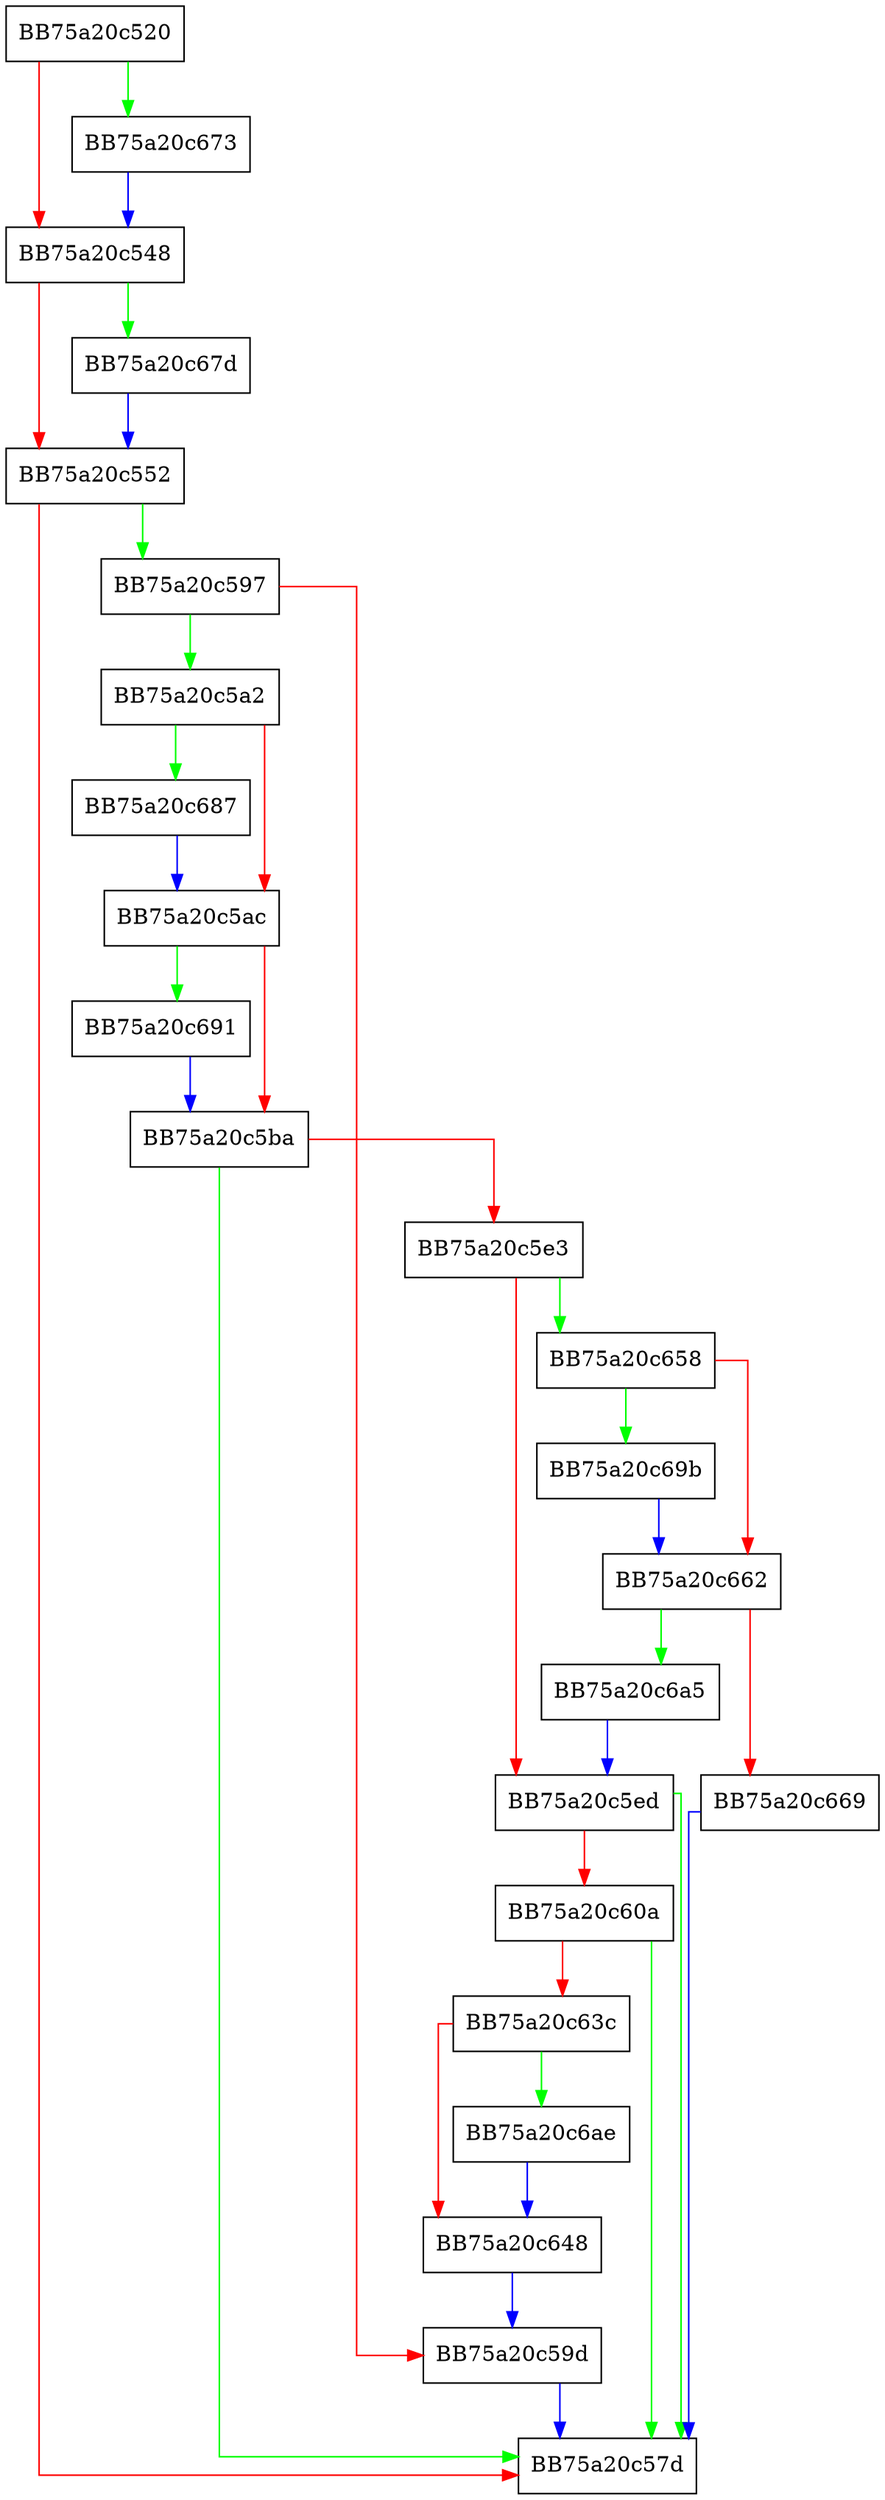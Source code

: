 digraph LoadSector {
  node [shape="box"];
  graph [splines=ortho];
  BB75a20c520 -> BB75a20c673 [color="green"];
  BB75a20c520 -> BB75a20c548 [color="red"];
  BB75a20c548 -> BB75a20c67d [color="green"];
  BB75a20c548 -> BB75a20c552 [color="red"];
  BB75a20c552 -> BB75a20c597 [color="green"];
  BB75a20c552 -> BB75a20c57d [color="red"];
  BB75a20c597 -> BB75a20c5a2 [color="green"];
  BB75a20c597 -> BB75a20c59d [color="red"];
  BB75a20c59d -> BB75a20c57d [color="blue"];
  BB75a20c5a2 -> BB75a20c687 [color="green"];
  BB75a20c5a2 -> BB75a20c5ac [color="red"];
  BB75a20c5ac -> BB75a20c691 [color="green"];
  BB75a20c5ac -> BB75a20c5ba [color="red"];
  BB75a20c5ba -> BB75a20c57d [color="green"];
  BB75a20c5ba -> BB75a20c5e3 [color="red"];
  BB75a20c5e3 -> BB75a20c658 [color="green"];
  BB75a20c5e3 -> BB75a20c5ed [color="red"];
  BB75a20c5ed -> BB75a20c57d [color="green"];
  BB75a20c5ed -> BB75a20c60a [color="red"];
  BB75a20c60a -> BB75a20c57d [color="green"];
  BB75a20c60a -> BB75a20c63c [color="red"];
  BB75a20c63c -> BB75a20c6ae [color="green"];
  BB75a20c63c -> BB75a20c648 [color="red"];
  BB75a20c648 -> BB75a20c59d [color="blue"];
  BB75a20c658 -> BB75a20c69b [color="green"];
  BB75a20c658 -> BB75a20c662 [color="red"];
  BB75a20c662 -> BB75a20c6a5 [color="green"];
  BB75a20c662 -> BB75a20c669 [color="red"];
  BB75a20c669 -> BB75a20c57d [color="blue"];
  BB75a20c673 -> BB75a20c548 [color="blue"];
  BB75a20c67d -> BB75a20c552 [color="blue"];
  BB75a20c687 -> BB75a20c5ac [color="blue"];
  BB75a20c691 -> BB75a20c5ba [color="blue"];
  BB75a20c69b -> BB75a20c662 [color="blue"];
  BB75a20c6a5 -> BB75a20c5ed [color="blue"];
  BB75a20c6ae -> BB75a20c648 [color="blue"];
}